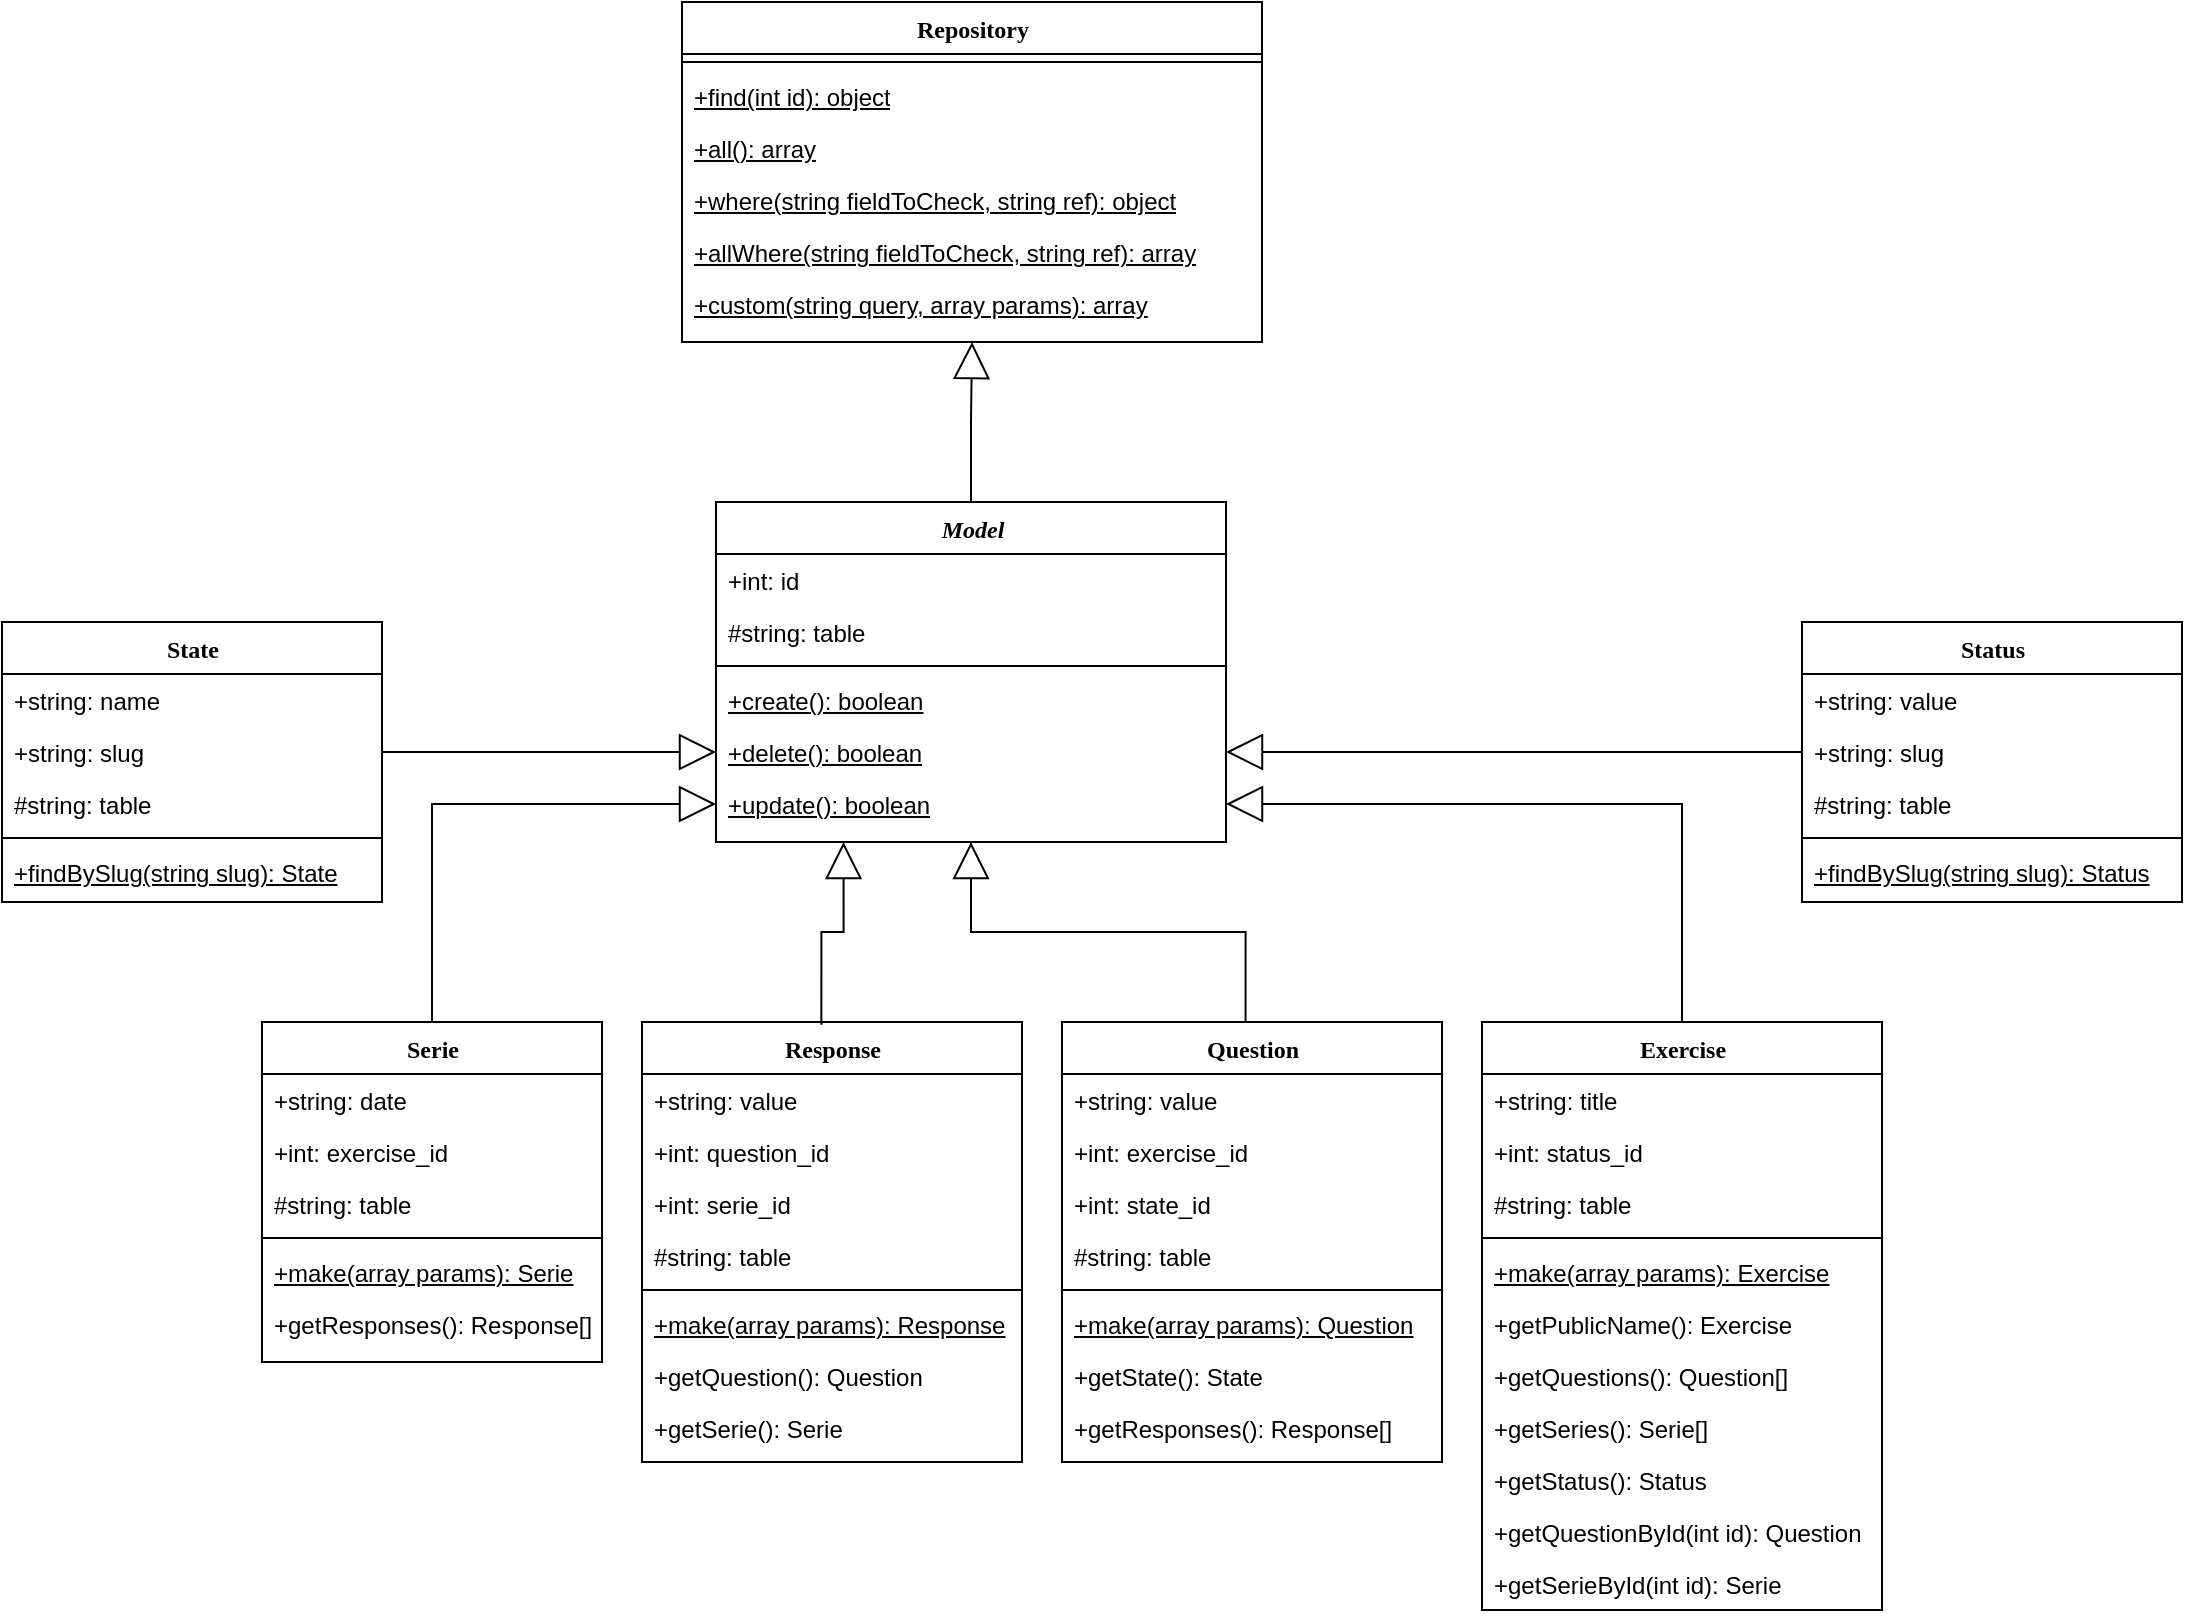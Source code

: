<mxfile version="15.4.0" type="device"><diagram name="Page-1" id="6133507b-19e7-1e82-6fc7-422aa6c4b21f"><mxGraphModel dx="1326" dy="806" grid="1" gridSize="10" guides="1" tooltips="1" connect="1" arrows="1" fold="1" page="1" pageScale="1" pageWidth="1100" pageHeight="850" background="none" math="0" shadow="0"><root><mxCell id="0"/><mxCell id="1" parent="0"/><mxCell id="78961159f06e98e8-108" value="Exercise" style="swimlane;html=1;fontStyle=1;align=center;verticalAlign=top;childLayout=stackLayout;horizontal=1;startSize=26;horizontalStack=0;resizeParent=1;resizeLast=0;collapsible=1;marginBottom=0;swimlaneFillColor=#ffffff;rounded=0;shadow=0;comic=0;labelBackgroundColor=none;strokeWidth=1;fillColor=none;fontFamily=Verdana;fontSize=12" parent="1" vertex="1"><mxGeometry x="750" y="520" width="200" height="294" as="geometry"/></mxCell><mxCell id="78961159f06e98e8-109" value="+string: title" style="text;html=1;strokeColor=none;fillColor=none;align=left;verticalAlign=top;spacingLeft=4;spacingRight=4;whiteSpace=wrap;overflow=hidden;rotatable=0;points=[[0,0.5],[1,0.5]];portConstraint=eastwest;" parent="78961159f06e98e8-108" vertex="1"><mxGeometry y="26" width="200" height="26" as="geometry"/></mxCell><mxCell id="78961159f06e98e8-110" value="+int: status_id" style="text;html=1;strokeColor=none;fillColor=none;align=left;verticalAlign=top;spacingLeft=4;spacingRight=4;whiteSpace=wrap;overflow=hidden;rotatable=0;points=[[0,0.5],[1,0.5]];portConstraint=eastwest;" parent="78961159f06e98e8-108" vertex="1"><mxGeometry y="52" width="200" height="26" as="geometry"/></mxCell><mxCell id="Wgi7E72dRUUd88G10Hu7-19" value="#string: table" style="text;html=1;strokeColor=none;fillColor=none;align=left;verticalAlign=top;spacingLeft=4;spacingRight=4;whiteSpace=wrap;overflow=hidden;rotatable=0;points=[[0,0.5],[1,0.5]];portConstraint=eastwest;" parent="78961159f06e98e8-108" vertex="1"><mxGeometry y="78" width="200" height="26" as="geometry"/></mxCell><mxCell id="78961159f06e98e8-116" value="" style="line;html=1;strokeWidth=1;fillColor=none;align=left;verticalAlign=middle;spacingTop=-1;spacingLeft=3;spacingRight=3;rotatable=0;labelPosition=right;points=[];portConstraint=eastwest;" parent="78961159f06e98e8-108" vertex="1"><mxGeometry y="104" width="200" height="8" as="geometry"/></mxCell><mxCell id="78961159f06e98e8-117" value="&lt;u&gt;+make(array params): Exercise&lt;/u&gt;" style="text;html=1;strokeColor=none;fillColor=none;align=left;verticalAlign=top;spacingLeft=4;spacingRight=4;whiteSpace=wrap;overflow=hidden;rotatable=0;points=[[0,0.5],[1,0.5]];portConstraint=eastwest;" parent="78961159f06e98e8-108" vertex="1"><mxGeometry y="112" width="200" height="26" as="geometry"/></mxCell><mxCell id="Wgi7E72dRUUd88G10Hu7-17" value="+getPublicName(): Exercise" style="text;html=1;strokeColor=none;fillColor=none;align=left;verticalAlign=top;spacingLeft=4;spacingRight=4;whiteSpace=wrap;overflow=hidden;rotatable=0;points=[[0,0.5],[1,0.5]];portConstraint=eastwest;" parent="78961159f06e98e8-108" vertex="1"><mxGeometry y="138" width="200" height="26" as="geometry"/></mxCell><mxCell id="Wgi7E72dRUUd88G10Hu7-18" value="+getQuestions(): Question[]" style="text;html=1;strokeColor=none;fillColor=none;align=left;verticalAlign=top;spacingLeft=4;spacingRight=4;whiteSpace=wrap;overflow=hidden;rotatable=0;points=[[0,0.5],[1,0.5]];portConstraint=eastwest;" parent="78961159f06e98e8-108" vertex="1"><mxGeometry y="164" width="200" height="26" as="geometry"/></mxCell><mxCell id="Wgi7E72dRUUd88G10Hu7-20" value="+getSeries(): Serie[]" style="text;html=1;strokeColor=none;fillColor=none;align=left;verticalAlign=top;spacingLeft=4;spacingRight=4;whiteSpace=wrap;overflow=hidden;rotatable=0;points=[[0,0.5],[1,0.5]];portConstraint=eastwest;" parent="78961159f06e98e8-108" vertex="1"><mxGeometry y="190" width="200" height="26" as="geometry"/></mxCell><mxCell id="Wgi7E72dRUUd88G10Hu7-21" value="+getStatus(): Status" style="text;html=1;strokeColor=none;fillColor=none;align=left;verticalAlign=top;spacingLeft=4;spacingRight=4;whiteSpace=wrap;overflow=hidden;rotatable=0;points=[[0,0.5],[1,0.5]];portConstraint=eastwest;" parent="78961159f06e98e8-108" vertex="1"><mxGeometry y="216" width="200" height="26" as="geometry"/></mxCell><mxCell id="Wgi7E72dRUUd88G10Hu7-22" value="+getQuestionById(int id): Question" style="text;html=1;strokeColor=none;fillColor=none;align=left;verticalAlign=top;spacingLeft=4;spacingRight=4;whiteSpace=wrap;overflow=hidden;rotatable=0;points=[[0,0.5],[1,0.5]];portConstraint=eastwest;" parent="78961159f06e98e8-108" vertex="1"><mxGeometry y="242" width="200" height="26" as="geometry"/></mxCell><mxCell id="Wgi7E72dRUUd88G10Hu7-23" value="+getSerieById(int id): Serie" style="text;html=1;strokeColor=none;fillColor=none;align=left;verticalAlign=top;spacingLeft=4;spacingRight=4;whiteSpace=wrap;overflow=hidden;rotatable=0;points=[[0,0.5],[1,0.5]];portConstraint=eastwest;" parent="78961159f06e98e8-108" vertex="1"><mxGeometry y="268" width="200" height="26" as="geometry"/></mxCell><mxCell id="Wgi7E72dRUUd88G10Hu7-1" value="&lt;i&gt;Model&lt;/i&gt;" style="swimlane;html=1;fontStyle=1;align=center;verticalAlign=top;childLayout=stackLayout;horizontal=1;startSize=26;horizontalStack=0;resizeParent=1;resizeLast=0;collapsible=1;marginBottom=0;swimlaneFillColor=#ffffff;rounded=0;shadow=0;comic=0;labelBackgroundColor=none;strokeWidth=1;fillColor=none;fontFamily=Verdana;fontSize=12" parent="1" vertex="1"><mxGeometry x="367" y="260" width="255" height="170" as="geometry"/></mxCell><mxCell id="Wgi7E72dRUUd88G10Hu7-2" value="+int: id" style="text;html=1;strokeColor=none;fillColor=none;align=left;verticalAlign=top;spacingLeft=4;spacingRight=4;whiteSpace=wrap;overflow=hidden;rotatable=0;points=[[0,0.5],[1,0.5]];portConstraint=eastwest;" parent="Wgi7E72dRUUd88G10Hu7-1" vertex="1"><mxGeometry y="26" width="255" height="26" as="geometry"/></mxCell><mxCell id="Wgi7E72dRUUd88G10Hu7-13" value="#string: table" style="text;html=1;strokeColor=none;fillColor=none;align=left;verticalAlign=top;spacingLeft=4;spacingRight=4;whiteSpace=wrap;overflow=hidden;rotatable=0;points=[[0,0.5],[1,0.5]];portConstraint=eastwest;" parent="Wgi7E72dRUUd88G10Hu7-1" vertex="1"><mxGeometry y="52" width="255" height="26" as="geometry"/></mxCell><mxCell id="Wgi7E72dRUUd88G10Hu7-3" value="" style="line;html=1;strokeWidth=1;fillColor=none;align=left;verticalAlign=middle;spacingTop=-1;spacingLeft=3;spacingRight=3;rotatable=0;labelPosition=right;points=[];portConstraint=eastwest;" parent="Wgi7E72dRUUd88G10Hu7-1" vertex="1"><mxGeometry y="78" width="255" height="8" as="geometry"/></mxCell><mxCell id="Wgi7E72dRUUd88G10Hu7-14" value="&lt;u&gt;+create(): boolean&lt;/u&gt;" style="text;html=1;strokeColor=none;fillColor=none;align=left;verticalAlign=top;spacingLeft=4;spacingRight=4;whiteSpace=wrap;overflow=hidden;rotatable=0;points=[[0,0.5],[1,0.5]];portConstraint=eastwest;" parent="Wgi7E72dRUUd88G10Hu7-1" vertex="1"><mxGeometry y="86" width="255" height="26" as="geometry"/></mxCell><mxCell id="Wgi7E72dRUUd88G10Hu7-15" value="&lt;u&gt;+delete(): boolean&lt;/u&gt;" style="text;html=1;strokeColor=none;fillColor=none;align=left;verticalAlign=top;spacingLeft=4;spacingRight=4;whiteSpace=wrap;overflow=hidden;rotatable=0;points=[[0,0.5],[1,0.5]];portConstraint=eastwest;" parent="Wgi7E72dRUUd88G10Hu7-1" vertex="1"><mxGeometry y="112" width="255" height="26" as="geometry"/></mxCell><mxCell id="Wgi7E72dRUUd88G10Hu7-16" value="&lt;u&gt;+update(): boolean&lt;/u&gt;" style="text;html=1;strokeColor=none;fillColor=none;align=left;verticalAlign=top;spacingLeft=4;spacingRight=4;whiteSpace=wrap;overflow=hidden;rotatable=0;points=[[0,0.5],[1,0.5]];portConstraint=eastwest;" parent="Wgi7E72dRUUd88G10Hu7-1" vertex="1"><mxGeometry y="138" width="255" height="26" as="geometry"/></mxCell><mxCell id="Wgi7E72dRUUd88G10Hu7-4" value="Repository" style="swimlane;html=1;fontStyle=1;align=center;verticalAlign=top;childLayout=stackLayout;horizontal=1;startSize=26;horizontalStack=0;resizeParent=1;resizeLast=0;collapsible=1;marginBottom=0;swimlaneFillColor=#ffffff;rounded=0;shadow=0;comic=0;labelBackgroundColor=none;strokeWidth=1;fillColor=none;fontFamily=Verdana;fontSize=12" parent="1" vertex="1"><mxGeometry x="350" y="10" width="290" height="170" as="geometry"/></mxCell><mxCell id="Wgi7E72dRUUd88G10Hu7-6" value="" style="line;html=1;strokeWidth=1;fillColor=none;align=left;verticalAlign=middle;spacingTop=-1;spacingLeft=3;spacingRight=3;rotatable=0;labelPosition=right;points=[];portConstraint=eastwest;" parent="Wgi7E72dRUUd88G10Hu7-4" vertex="1"><mxGeometry y="26" width="290" height="8" as="geometry"/></mxCell><mxCell id="Wgi7E72dRUUd88G10Hu7-8" value="&lt;u&gt;+find(int id): object&lt;/u&gt;" style="text;html=1;strokeColor=none;fillColor=none;align=left;verticalAlign=top;spacingLeft=4;spacingRight=4;whiteSpace=wrap;overflow=hidden;rotatable=0;points=[[0,0.5],[1,0.5]];portConstraint=eastwest;" parent="Wgi7E72dRUUd88G10Hu7-4" vertex="1"><mxGeometry y="34" width="290" height="26" as="geometry"/></mxCell><mxCell id="Wgi7E72dRUUd88G10Hu7-9" value="&lt;u&gt;+all(): array&lt;/u&gt;" style="text;html=1;strokeColor=none;fillColor=none;align=left;verticalAlign=top;spacingLeft=4;spacingRight=4;whiteSpace=wrap;overflow=hidden;rotatable=0;points=[[0,0.5],[1,0.5]];portConstraint=eastwest;" parent="Wgi7E72dRUUd88G10Hu7-4" vertex="1"><mxGeometry y="60" width="290" height="26" as="geometry"/></mxCell><mxCell id="Wgi7E72dRUUd88G10Hu7-11" value="&lt;u&gt;+where(string fieldToCheck, string ref): object&lt;/u&gt;" style="text;html=1;strokeColor=none;fillColor=none;align=left;verticalAlign=top;spacingLeft=4;spacingRight=4;whiteSpace=wrap;overflow=hidden;rotatable=0;points=[[0,0.5],[1,0.5]];portConstraint=eastwest;" parent="Wgi7E72dRUUd88G10Hu7-4" vertex="1"><mxGeometry y="86" width="290" height="26" as="geometry"/></mxCell><mxCell id="Wgi7E72dRUUd88G10Hu7-10" value="&lt;u&gt;+allWhere(string fieldToCheck, string ref): array&lt;/u&gt;" style="text;html=1;strokeColor=none;fillColor=none;align=left;verticalAlign=top;spacingLeft=4;spacingRight=4;whiteSpace=wrap;overflow=hidden;rotatable=0;points=[[0,0.5],[1,0.5]];portConstraint=eastwest;" parent="Wgi7E72dRUUd88G10Hu7-4" vertex="1"><mxGeometry y="112" width="290" height="26" as="geometry"/></mxCell><mxCell id="Wgi7E72dRUUd88G10Hu7-12" value="&lt;u&gt;+custom(string query, array params): array&lt;/u&gt;" style="text;html=1;strokeColor=none;fillColor=none;align=left;verticalAlign=top;spacingLeft=4;spacingRight=4;whiteSpace=wrap;overflow=hidden;rotatable=0;points=[[0,0.5],[1,0.5]];portConstraint=eastwest;" parent="Wgi7E72dRUUd88G10Hu7-4" vertex="1"><mxGeometry y="138" width="290" height="26" as="geometry"/></mxCell><mxCell id="Wgi7E72dRUUd88G10Hu7-7" value="" style="endArrow=block;endSize=16;endFill=0;html=1;rounded=0;edgeStyle=orthogonalEdgeStyle;exitX=0.5;exitY=0;exitDx=0;exitDy=0;entryX=0.5;entryY=1;entryDx=0;entryDy=0;" parent="1" source="Wgi7E72dRUUd88G10Hu7-1" target="Wgi7E72dRUUd88G10Hu7-4" edge="1"><mxGeometry width="160" relative="1" as="geometry"><mxPoint x="440" y="160" as="sourcePoint"/><mxPoint x="600" y="160" as="targetPoint"/></mxGeometry></mxCell><mxCell id="Wgi7E72dRUUd88G10Hu7-26" value="Question" style="swimlane;html=1;fontStyle=1;align=center;verticalAlign=top;childLayout=stackLayout;horizontal=1;startSize=26;horizontalStack=0;resizeParent=1;resizeLast=0;collapsible=1;marginBottom=0;swimlaneFillColor=#ffffff;rounded=0;shadow=0;comic=0;labelBackgroundColor=none;strokeWidth=1;fillColor=none;fontFamily=Verdana;fontSize=12" parent="1" vertex="1"><mxGeometry x="540" y="520" width="190" height="220" as="geometry"/></mxCell><mxCell id="Wgi7E72dRUUd88G10Hu7-27" value="+string: value" style="text;html=1;strokeColor=none;fillColor=none;align=left;verticalAlign=top;spacingLeft=4;spacingRight=4;whiteSpace=wrap;overflow=hidden;rotatable=0;points=[[0,0.5],[1,0.5]];portConstraint=eastwest;" parent="Wgi7E72dRUUd88G10Hu7-26" vertex="1"><mxGeometry y="26" width="190" height="26" as="geometry"/></mxCell><mxCell id="Wgi7E72dRUUd88G10Hu7-28" value="+int: exercise_id" style="text;html=1;strokeColor=none;fillColor=none;align=left;verticalAlign=top;spacingLeft=4;spacingRight=4;whiteSpace=wrap;overflow=hidden;rotatable=0;points=[[0,0.5],[1,0.5]];portConstraint=eastwest;" parent="Wgi7E72dRUUd88G10Hu7-26" vertex="1"><mxGeometry y="52" width="190" height="26" as="geometry"/></mxCell><mxCell id="Wgi7E72dRUUd88G10Hu7-38" value="+int: state_id" style="text;html=1;strokeColor=none;fillColor=none;align=left;verticalAlign=top;spacingLeft=4;spacingRight=4;whiteSpace=wrap;overflow=hidden;rotatable=0;points=[[0,0.5],[1,0.5]];portConstraint=eastwest;" parent="Wgi7E72dRUUd88G10Hu7-26" vertex="1"><mxGeometry y="78" width="190" height="26" as="geometry"/></mxCell><mxCell id="Wgi7E72dRUUd88G10Hu7-29" value="#string: table" style="text;html=1;strokeColor=none;fillColor=none;align=left;verticalAlign=top;spacingLeft=4;spacingRight=4;whiteSpace=wrap;overflow=hidden;rotatable=0;points=[[0,0.5],[1,0.5]];portConstraint=eastwest;" parent="Wgi7E72dRUUd88G10Hu7-26" vertex="1"><mxGeometry y="104" width="190" height="26" as="geometry"/></mxCell><mxCell id="Wgi7E72dRUUd88G10Hu7-30" value="" style="line;html=1;strokeWidth=1;fillColor=none;align=left;verticalAlign=middle;spacingTop=-1;spacingLeft=3;spacingRight=3;rotatable=0;labelPosition=right;points=[];portConstraint=eastwest;" parent="Wgi7E72dRUUd88G10Hu7-26" vertex="1"><mxGeometry y="130" width="190" height="8" as="geometry"/></mxCell><mxCell id="Wgi7E72dRUUd88G10Hu7-31" value="&lt;u&gt;+make(array params): Question&lt;/u&gt;" style="text;html=1;strokeColor=none;fillColor=none;align=left;verticalAlign=top;spacingLeft=4;spacingRight=4;whiteSpace=wrap;overflow=hidden;rotatable=0;points=[[0,0.5],[1,0.5]];portConstraint=eastwest;" parent="Wgi7E72dRUUd88G10Hu7-26" vertex="1"><mxGeometry y="138" width="190" height="26" as="geometry"/></mxCell><mxCell id="Wgi7E72dRUUd88G10Hu7-34" value="+getState(): State" style="text;html=1;strokeColor=none;fillColor=none;align=left;verticalAlign=top;spacingLeft=4;spacingRight=4;whiteSpace=wrap;overflow=hidden;rotatable=0;points=[[0,0.5],[1,0.5]];portConstraint=eastwest;" parent="Wgi7E72dRUUd88G10Hu7-26" vertex="1"><mxGeometry y="164" width="190" height="26" as="geometry"/></mxCell><mxCell id="Wgi7E72dRUUd88G10Hu7-35" value="+getResponses(): Response[]" style="text;html=1;strokeColor=none;fillColor=none;align=left;verticalAlign=top;spacingLeft=4;spacingRight=4;whiteSpace=wrap;overflow=hidden;rotatable=0;points=[[0,0.5],[1,0.5]];portConstraint=eastwest;" parent="Wgi7E72dRUUd88G10Hu7-26" vertex="1"><mxGeometry y="190" width="190" height="26" as="geometry"/></mxCell><mxCell id="Wgi7E72dRUUd88G10Hu7-40" value="Response" style="swimlane;html=1;fontStyle=1;align=center;verticalAlign=top;childLayout=stackLayout;horizontal=1;startSize=26;horizontalStack=0;resizeParent=1;resizeLast=0;collapsible=1;marginBottom=0;swimlaneFillColor=#ffffff;rounded=0;shadow=0;comic=0;labelBackgroundColor=none;strokeWidth=1;fillColor=none;fontFamily=Verdana;fontSize=12" parent="1" vertex="1"><mxGeometry x="330" y="520" width="190" height="220" as="geometry"/></mxCell><mxCell id="Wgi7E72dRUUd88G10Hu7-41" value="+string: value" style="text;html=1;strokeColor=none;fillColor=none;align=left;verticalAlign=top;spacingLeft=4;spacingRight=4;whiteSpace=wrap;overflow=hidden;rotatable=0;points=[[0,0.5],[1,0.5]];portConstraint=eastwest;" parent="Wgi7E72dRUUd88G10Hu7-40" vertex="1"><mxGeometry y="26" width="190" height="26" as="geometry"/></mxCell><mxCell id="Wgi7E72dRUUd88G10Hu7-42" value="+int: question_id" style="text;html=1;strokeColor=none;fillColor=none;align=left;verticalAlign=top;spacingLeft=4;spacingRight=4;whiteSpace=wrap;overflow=hidden;rotatable=0;points=[[0,0.5],[1,0.5]];portConstraint=eastwest;" parent="Wgi7E72dRUUd88G10Hu7-40" vertex="1"><mxGeometry y="52" width="190" height="26" as="geometry"/></mxCell><mxCell id="Wgi7E72dRUUd88G10Hu7-43" value="+int: serie_id" style="text;html=1;strokeColor=none;fillColor=none;align=left;verticalAlign=top;spacingLeft=4;spacingRight=4;whiteSpace=wrap;overflow=hidden;rotatable=0;points=[[0,0.5],[1,0.5]];portConstraint=eastwest;" parent="Wgi7E72dRUUd88G10Hu7-40" vertex="1"><mxGeometry y="78" width="190" height="26" as="geometry"/></mxCell><mxCell id="Wgi7E72dRUUd88G10Hu7-44" value="#string: table" style="text;html=1;strokeColor=none;fillColor=none;align=left;verticalAlign=top;spacingLeft=4;spacingRight=4;whiteSpace=wrap;overflow=hidden;rotatable=0;points=[[0,0.5],[1,0.5]];portConstraint=eastwest;" parent="Wgi7E72dRUUd88G10Hu7-40" vertex="1"><mxGeometry y="104" width="190" height="26" as="geometry"/></mxCell><mxCell id="Wgi7E72dRUUd88G10Hu7-45" value="" style="line;html=1;strokeWidth=1;fillColor=none;align=left;verticalAlign=middle;spacingTop=-1;spacingLeft=3;spacingRight=3;rotatable=0;labelPosition=right;points=[];portConstraint=eastwest;" parent="Wgi7E72dRUUd88G10Hu7-40" vertex="1"><mxGeometry y="130" width="190" height="8" as="geometry"/></mxCell><mxCell id="Wgi7E72dRUUd88G10Hu7-46" value="&lt;u&gt;+make(array params): Response&lt;/u&gt;" style="text;html=1;strokeColor=none;fillColor=none;align=left;verticalAlign=top;spacingLeft=4;spacingRight=4;whiteSpace=wrap;overflow=hidden;rotatable=0;points=[[0,0.5],[1,0.5]];portConstraint=eastwest;" parent="Wgi7E72dRUUd88G10Hu7-40" vertex="1"><mxGeometry y="138" width="190" height="26" as="geometry"/></mxCell><mxCell id="Wgi7E72dRUUd88G10Hu7-50" value="+getQuestion(): Question" style="text;html=1;strokeColor=none;fillColor=none;align=left;verticalAlign=top;spacingLeft=4;spacingRight=4;whiteSpace=wrap;overflow=hidden;rotatable=0;points=[[0,0.5],[1,0.5]];portConstraint=eastwest;" parent="Wgi7E72dRUUd88G10Hu7-40" vertex="1"><mxGeometry y="164" width="190" height="26" as="geometry"/></mxCell><mxCell id="Wgi7E72dRUUd88G10Hu7-47" value="+getSerie(): Serie" style="text;html=1;strokeColor=none;fillColor=none;align=left;verticalAlign=top;spacingLeft=4;spacingRight=4;whiteSpace=wrap;overflow=hidden;rotatable=0;points=[[0,0.5],[1,0.5]];portConstraint=eastwest;" parent="Wgi7E72dRUUd88G10Hu7-40" vertex="1"><mxGeometry y="190" width="190" height="26" as="geometry"/></mxCell><mxCell id="Wgi7E72dRUUd88G10Hu7-49" value="" style="endArrow=block;endSize=16;endFill=0;html=1;rounded=0;edgeStyle=orthogonalEdgeStyle;exitX=0.483;exitY=-0.001;exitDx=0;exitDy=0;exitPerimeter=0;entryX=0.5;entryY=1;entryDx=0;entryDy=0;" parent="1" source="Wgi7E72dRUUd88G10Hu7-26" target="Wgi7E72dRUUd88G10Hu7-1" edge="1"><mxGeometry width="160" relative="1" as="geometry"><mxPoint x="470" y="500" as="sourcePoint"/><mxPoint x="630" y="500" as="targetPoint"/></mxGeometry></mxCell><mxCell id="Wgi7E72dRUUd88G10Hu7-51" value="" style="endArrow=block;endSize=16;endFill=0;html=1;rounded=0;edgeStyle=orthogonalEdgeStyle;exitX=0.472;exitY=0.006;exitDx=0;exitDy=0;exitPerimeter=0;entryX=0.25;entryY=1;entryDx=0;entryDy=0;" parent="1" source="Wgi7E72dRUUd88G10Hu7-40" target="Wgi7E72dRUUd88G10Hu7-1" edge="1"><mxGeometry width="160" relative="1" as="geometry"><mxPoint x="150" y="410" as="sourcePoint"/><mxPoint x="310" y="410" as="targetPoint"/></mxGeometry></mxCell><mxCell id="Wgi7E72dRUUd88G10Hu7-52" value="" style="endArrow=block;endSize=16;endFill=0;html=1;rounded=0;edgeStyle=orthogonalEdgeStyle;exitX=0.5;exitY=0;exitDx=0;exitDy=0;entryX=1;entryY=0.5;entryDx=0;entryDy=0;" parent="1" source="78961159f06e98e8-108" target="Wgi7E72dRUUd88G10Hu7-16" edge="1"><mxGeometry width="160" relative="1" as="geometry"><mxPoint x="800" y="280" as="sourcePoint"/><mxPoint x="960" y="280" as="targetPoint"/></mxGeometry></mxCell><mxCell id="Wgi7E72dRUUd88G10Hu7-53" value="Serie" style="swimlane;html=1;fontStyle=1;align=center;verticalAlign=top;childLayout=stackLayout;horizontal=1;startSize=26;horizontalStack=0;resizeParent=1;resizeLast=0;collapsible=1;marginBottom=0;swimlaneFillColor=#ffffff;rounded=0;shadow=0;comic=0;labelBackgroundColor=none;strokeWidth=1;fillColor=none;fontFamily=Verdana;fontSize=12" parent="1" vertex="1"><mxGeometry x="140" y="520" width="170" height="170" as="geometry"/></mxCell><mxCell id="Wgi7E72dRUUd88G10Hu7-54" value="+string: date" style="text;html=1;strokeColor=none;fillColor=none;align=left;verticalAlign=top;spacingLeft=4;spacingRight=4;whiteSpace=wrap;overflow=hidden;rotatable=0;points=[[0,0.5],[1,0.5]];portConstraint=eastwest;" parent="Wgi7E72dRUUd88G10Hu7-53" vertex="1"><mxGeometry y="26" width="170" height="26" as="geometry"/></mxCell><mxCell id="Wgi7E72dRUUd88G10Hu7-55" value="+int: exercise_id" style="text;html=1;strokeColor=none;fillColor=none;align=left;verticalAlign=top;spacingLeft=4;spacingRight=4;whiteSpace=wrap;overflow=hidden;rotatable=0;points=[[0,0.5],[1,0.5]];portConstraint=eastwest;" parent="Wgi7E72dRUUd88G10Hu7-53" vertex="1"><mxGeometry y="52" width="170" height="26" as="geometry"/></mxCell><mxCell id="Wgi7E72dRUUd88G10Hu7-57" value="#string: table" style="text;html=1;strokeColor=none;fillColor=none;align=left;verticalAlign=top;spacingLeft=4;spacingRight=4;whiteSpace=wrap;overflow=hidden;rotatable=0;points=[[0,0.5],[1,0.5]];portConstraint=eastwest;" parent="Wgi7E72dRUUd88G10Hu7-53" vertex="1"><mxGeometry y="78" width="170" height="26" as="geometry"/></mxCell><mxCell id="Wgi7E72dRUUd88G10Hu7-58" value="" style="line;html=1;strokeWidth=1;fillColor=none;align=left;verticalAlign=middle;spacingTop=-1;spacingLeft=3;spacingRight=3;rotatable=0;labelPosition=right;points=[];portConstraint=eastwest;" parent="Wgi7E72dRUUd88G10Hu7-53" vertex="1"><mxGeometry y="104" width="170" height="8" as="geometry"/></mxCell><mxCell id="Wgi7E72dRUUd88G10Hu7-59" value="&lt;u&gt;+make(array params): Serie&lt;/u&gt;" style="text;html=1;strokeColor=none;fillColor=none;align=left;verticalAlign=top;spacingLeft=4;spacingRight=4;whiteSpace=wrap;overflow=hidden;rotatable=0;points=[[0,0.5],[1,0.5]];portConstraint=eastwest;" parent="Wgi7E72dRUUd88G10Hu7-53" vertex="1"><mxGeometry y="112" width="170" height="26" as="geometry"/></mxCell><mxCell id="Wgi7E72dRUUd88G10Hu7-60" value="+getResponses(): Response[]" style="text;html=1;strokeColor=none;fillColor=none;align=left;verticalAlign=top;spacingLeft=4;spacingRight=4;whiteSpace=wrap;overflow=hidden;rotatable=0;points=[[0,0.5],[1,0.5]];portConstraint=eastwest;" parent="Wgi7E72dRUUd88G10Hu7-53" vertex="1"><mxGeometry y="138" width="170" height="26" as="geometry"/></mxCell><mxCell id="Wgi7E72dRUUd88G10Hu7-62" value="" style="endArrow=block;endSize=16;endFill=0;html=1;rounded=0;edgeStyle=orthogonalEdgeStyle;exitX=0.5;exitY=0;exitDx=0;exitDy=0;entryX=0;entryY=0.5;entryDx=0;entryDy=0;" parent="1" source="Wgi7E72dRUUd88G10Hu7-53" target="Wgi7E72dRUUd88G10Hu7-16" edge="1"><mxGeometry width="160" relative="1" as="geometry"><mxPoint x="170" y="450" as="sourcePoint"/><mxPoint x="330" y="450" as="targetPoint"/></mxGeometry></mxCell><mxCell id="Wgi7E72dRUUd88G10Hu7-63" value="State" style="swimlane;html=1;fontStyle=1;align=center;verticalAlign=top;childLayout=stackLayout;horizontal=1;startSize=26;horizontalStack=0;resizeParent=1;resizeLast=0;collapsible=1;marginBottom=0;swimlaneFillColor=#ffffff;rounded=0;shadow=0;comic=0;labelBackgroundColor=none;strokeWidth=1;fillColor=none;fontFamily=Verdana;fontSize=12" parent="1" vertex="1"><mxGeometry x="10" y="320" width="190" height="140" as="geometry"/></mxCell><mxCell id="Wgi7E72dRUUd88G10Hu7-64" value="+string: name" style="text;html=1;strokeColor=none;fillColor=none;align=left;verticalAlign=top;spacingLeft=4;spacingRight=4;whiteSpace=wrap;overflow=hidden;rotatable=0;points=[[0,0.5],[1,0.5]];portConstraint=eastwest;" parent="Wgi7E72dRUUd88G10Hu7-63" vertex="1"><mxGeometry y="26" width="190" height="26" as="geometry"/></mxCell><mxCell id="Wgi7E72dRUUd88G10Hu7-70" value="+string: slug" style="text;html=1;strokeColor=none;fillColor=none;align=left;verticalAlign=top;spacingLeft=4;spacingRight=4;whiteSpace=wrap;overflow=hidden;rotatable=0;points=[[0,0.5],[1,0.5]];portConstraint=eastwest;" parent="Wgi7E72dRUUd88G10Hu7-63" vertex="1"><mxGeometry y="52" width="190" height="26" as="geometry"/></mxCell><mxCell id="Wgi7E72dRUUd88G10Hu7-66" value="#string: table" style="text;html=1;strokeColor=none;fillColor=none;align=left;verticalAlign=top;spacingLeft=4;spacingRight=4;whiteSpace=wrap;overflow=hidden;rotatable=0;points=[[0,0.5],[1,0.5]];portConstraint=eastwest;" parent="Wgi7E72dRUUd88G10Hu7-63" vertex="1"><mxGeometry y="78" width="190" height="26" as="geometry"/></mxCell><mxCell id="Wgi7E72dRUUd88G10Hu7-67" value="" style="line;html=1;strokeWidth=1;fillColor=none;align=left;verticalAlign=middle;spacingTop=-1;spacingLeft=3;spacingRight=3;rotatable=0;labelPosition=right;points=[];portConstraint=eastwest;" parent="Wgi7E72dRUUd88G10Hu7-63" vertex="1"><mxGeometry y="104" width="190" height="8" as="geometry"/></mxCell><mxCell id="Wgi7E72dRUUd88G10Hu7-69" value="&lt;u&gt;+findBySlug(string slug): State&lt;/u&gt;" style="text;html=1;strokeColor=none;fillColor=none;align=left;verticalAlign=top;spacingLeft=4;spacingRight=4;whiteSpace=wrap;overflow=hidden;rotatable=0;points=[[0,0.5],[1,0.5]];portConstraint=eastwest;" parent="Wgi7E72dRUUd88G10Hu7-63" vertex="1"><mxGeometry y="112" width="190" height="26" as="geometry"/></mxCell><mxCell id="Wgi7E72dRUUd88G10Hu7-72" value="Status" style="swimlane;html=1;fontStyle=1;align=center;verticalAlign=top;childLayout=stackLayout;horizontal=1;startSize=26;horizontalStack=0;resizeParent=1;resizeLast=0;collapsible=1;marginBottom=0;swimlaneFillColor=#ffffff;rounded=0;shadow=0;comic=0;labelBackgroundColor=none;strokeWidth=1;fillColor=none;fontFamily=Verdana;fontSize=12" parent="1" vertex="1"><mxGeometry x="910" y="320" width="190" height="140" as="geometry"/></mxCell><mxCell id="Wgi7E72dRUUd88G10Hu7-73" value="+string: value" style="text;html=1;strokeColor=none;fillColor=none;align=left;verticalAlign=top;spacingLeft=4;spacingRight=4;whiteSpace=wrap;overflow=hidden;rotatable=0;points=[[0,0.5],[1,0.5]];portConstraint=eastwest;" parent="Wgi7E72dRUUd88G10Hu7-72" vertex="1"><mxGeometry y="26" width="190" height="26" as="geometry"/></mxCell><mxCell id="Wgi7E72dRUUd88G10Hu7-74" value="+string: slug" style="text;html=1;strokeColor=none;fillColor=none;align=left;verticalAlign=top;spacingLeft=4;spacingRight=4;whiteSpace=wrap;overflow=hidden;rotatable=0;points=[[0,0.5],[1,0.5]];portConstraint=eastwest;" parent="Wgi7E72dRUUd88G10Hu7-72" vertex="1"><mxGeometry y="52" width="190" height="26" as="geometry"/></mxCell><mxCell id="Wgi7E72dRUUd88G10Hu7-75" value="#string: table" style="text;html=1;strokeColor=none;fillColor=none;align=left;verticalAlign=top;spacingLeft=4;spacingRight=4;whiteSpace=wrap;overflow=hidden;rotatable=0;points=[[0,0.5],[1,0.5]];portConstraint=eastwest;" parent="Wgi7E72dRUUd88G10Hu7-72" vertex="1"><mxGeometry y="78" width="190" height="26" as="geometry"/></mxCell><mxCell id="Wgi7E72dRUUd88G10Hu7-76" value="" style="line;html=1;strokeWidth=1;fillColor=none;align=left;verticalAlign=middle;spacingTop=-1;spacingLeft=3;spacingRight=3;rotatable=0;labelPosition=right;points=[];portConstraint=eastwest;" parent="Wgi7E72dRUUd88G10Hu7-72" vertex="1"><mxGeometry y="104" width="190" height="8" as="geometry"/></mxCell><mxCell id="Wgi7E72dRUUd88G10Hu7-77" value="&lt;u&gt;+findBySlug(string slug): Status&lt;/u&gt;" style="text;html=1;strokeColor=none;fillColor=none;align=left;verticalAlign=top;spacingLeft=4;spacingRight=4;whiteSpace=wrap;overflow=hidden;rotatable=0;points=[[0,0.5],[1,0.5]];portConstraint=eastwest;" parent="Wgi7E72dRUUd88G10Hu7-72" vertex="1"><mxGeometry y="112" width="190" height="26" as="geometry"/></mxCell><mxCell id="Wgi7E72dRUUd88G10Hu7-79" value="" style="endArrow=block;endSize=16;endFill=0;html=1;rounded=0;edgeStyle=orthogonalEdgeStyle;exitX=1;exitY=0.5;exitDx=0;exitDy=0;entryX=0;entryY=0.5;entryDx=0;entryDy=0;" parent="1" source="Wgi7E72dRUUd88G10Hu7-70" target="Wgi7E72dRUUd88G10Hu7-15" edge="1"><mxGeometry width="160" relative="1" as="geometry"><mxPoint x="200" y="350" as="sourcePoint"/><mxPoint x="360" y="350" as="targetPoint"/></mxGeometry></mxCell><mxCell id="Wgi7E72dRUUd88G10Hu7-80" value="" style="endArrow=block;endSize=16;endFill=0;html=1;rounded=0;edgeStyle=orthogonalEdgeStyle;entryX=1;entryY=0.5;entryDx=0;entryDy=0;exitX=0;exitY=0.5;exitDx=0;exitDy=0;" parent="1" source="Wgi7E72dRUUd88G10Hu7-74" target="Wgi7E72dRUUd88G10Hu7-15" edge="1"><mxGeometry width="160" relative="1" as="geometry"><mxPoint x="700" y="290" as="sourcePoint"/><mxPoint x="860" y="290" as="targetPoint"/></mxGeometry></mxCell></root></mxGraphModel></diagram></mxfile>